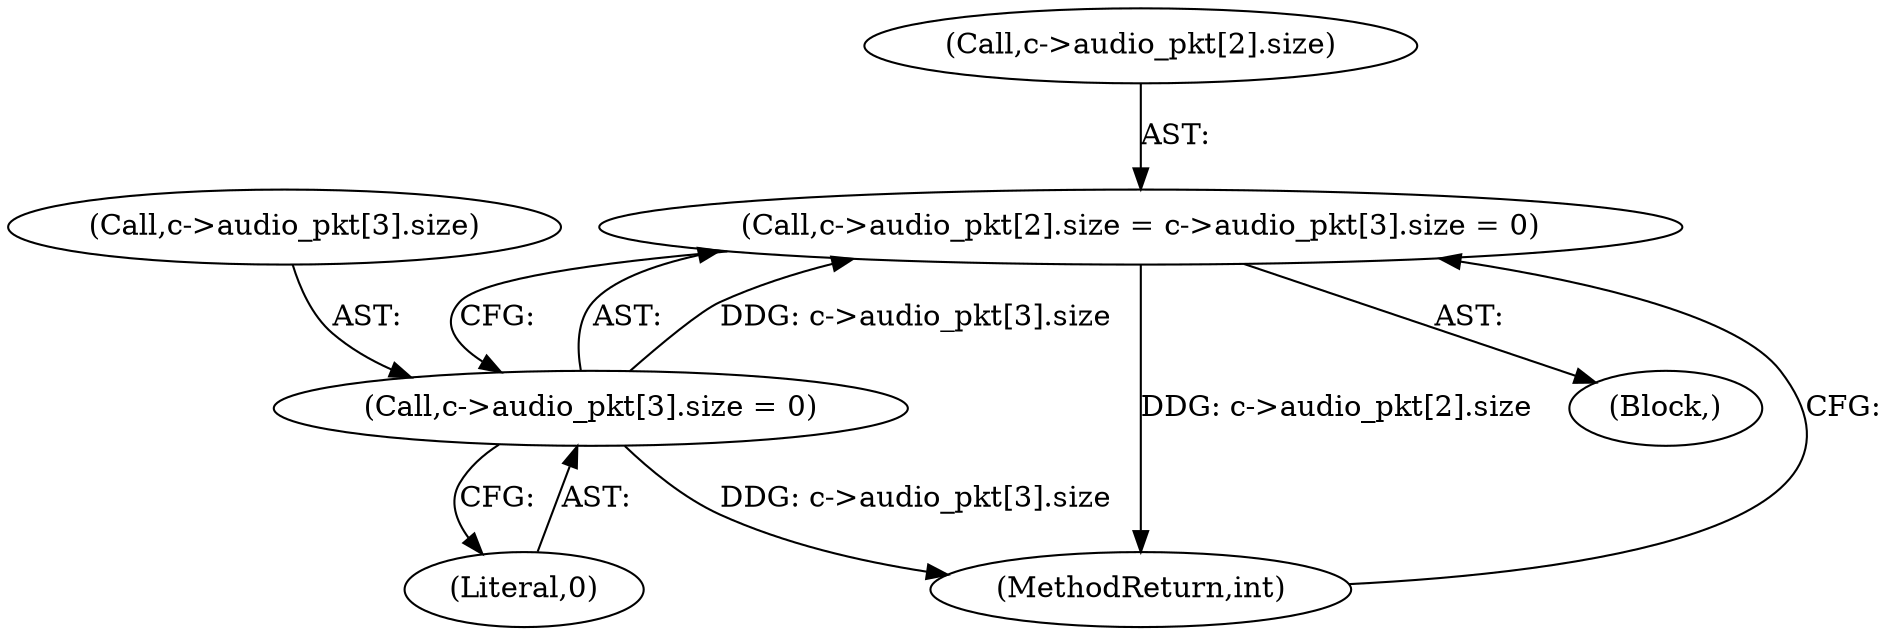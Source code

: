 digraph "0_libav_5a396bb3a66a61a68b80f2369d0249729bf85e04@array" {
"1000216" [label="(Call,c->audio_pkt[2].size = c->audio_pkt[3].size = 0)"];
"1000224" [label="(Call,c->audio_pkt[3].size = 0)"];
"1000217" [label="(Call,c->audio_pkt[2].size)"];
"1000224" [label="(Call,c->audio_pkt[3].size = 0)"];
"1000216" [label="(Call,c->audio_pkt[2].size = c->audio_pkt[3].size = 0)"];
"1000257" [label="(MethodReturn,int)"];
"1000232" [label="(Literal,0)"];
"1000225" [label="(Call,c->audio_pkt[3].size)"];
"1000215" [label="(Block,)"];
"1000216" -> "1000215"  [label="AST: "];
"1000216" -> "1000224"  [label="CFG: "];
"1000217" -> "1000216"  [label="AST: "];
"1000224" -> "1000216"  [label="AST: "];
"1000257" -> "1000216"  [label="CFG: "];
"1000216" -> "1000257"  [label="DDG: c->audio_pkt[2].size"];
"1000224" -> "1000216"  [label="DDG: c->audio_pkt[3].size"];
"1000224" -> "1000232"  [label="CFG: "];
"1000225" -> "1000224"  [label="AST: "];
"1000232" -> "1000224"  [label="AST: "];
"1000224" -> "1000257"  [label="DDG: c->audio_pkt[3].size"];
}
